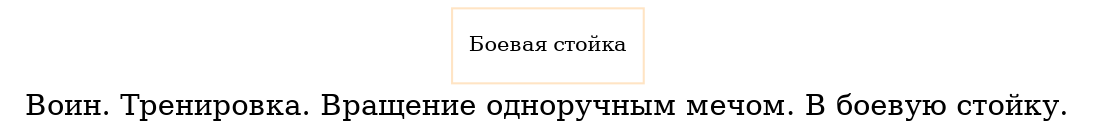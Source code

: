 ﻿// @see turnSword.gv

digraph Visual {

label = "Воин. Тренировка. Вращение одноручным мечом. В боевую стойку.";


color = "lightgrey";
concentrate = true;
clusterrank = "global";
edge [ fontsize = 10 ];


subgraph clusterSprite {

    node [ shape = "box", color = "bisque", fontsize = 10 ];
    edge [ color = "bisque" ];

    "Боевая стойка";

} // subgraph clusterSprite


} // digraph Visual
